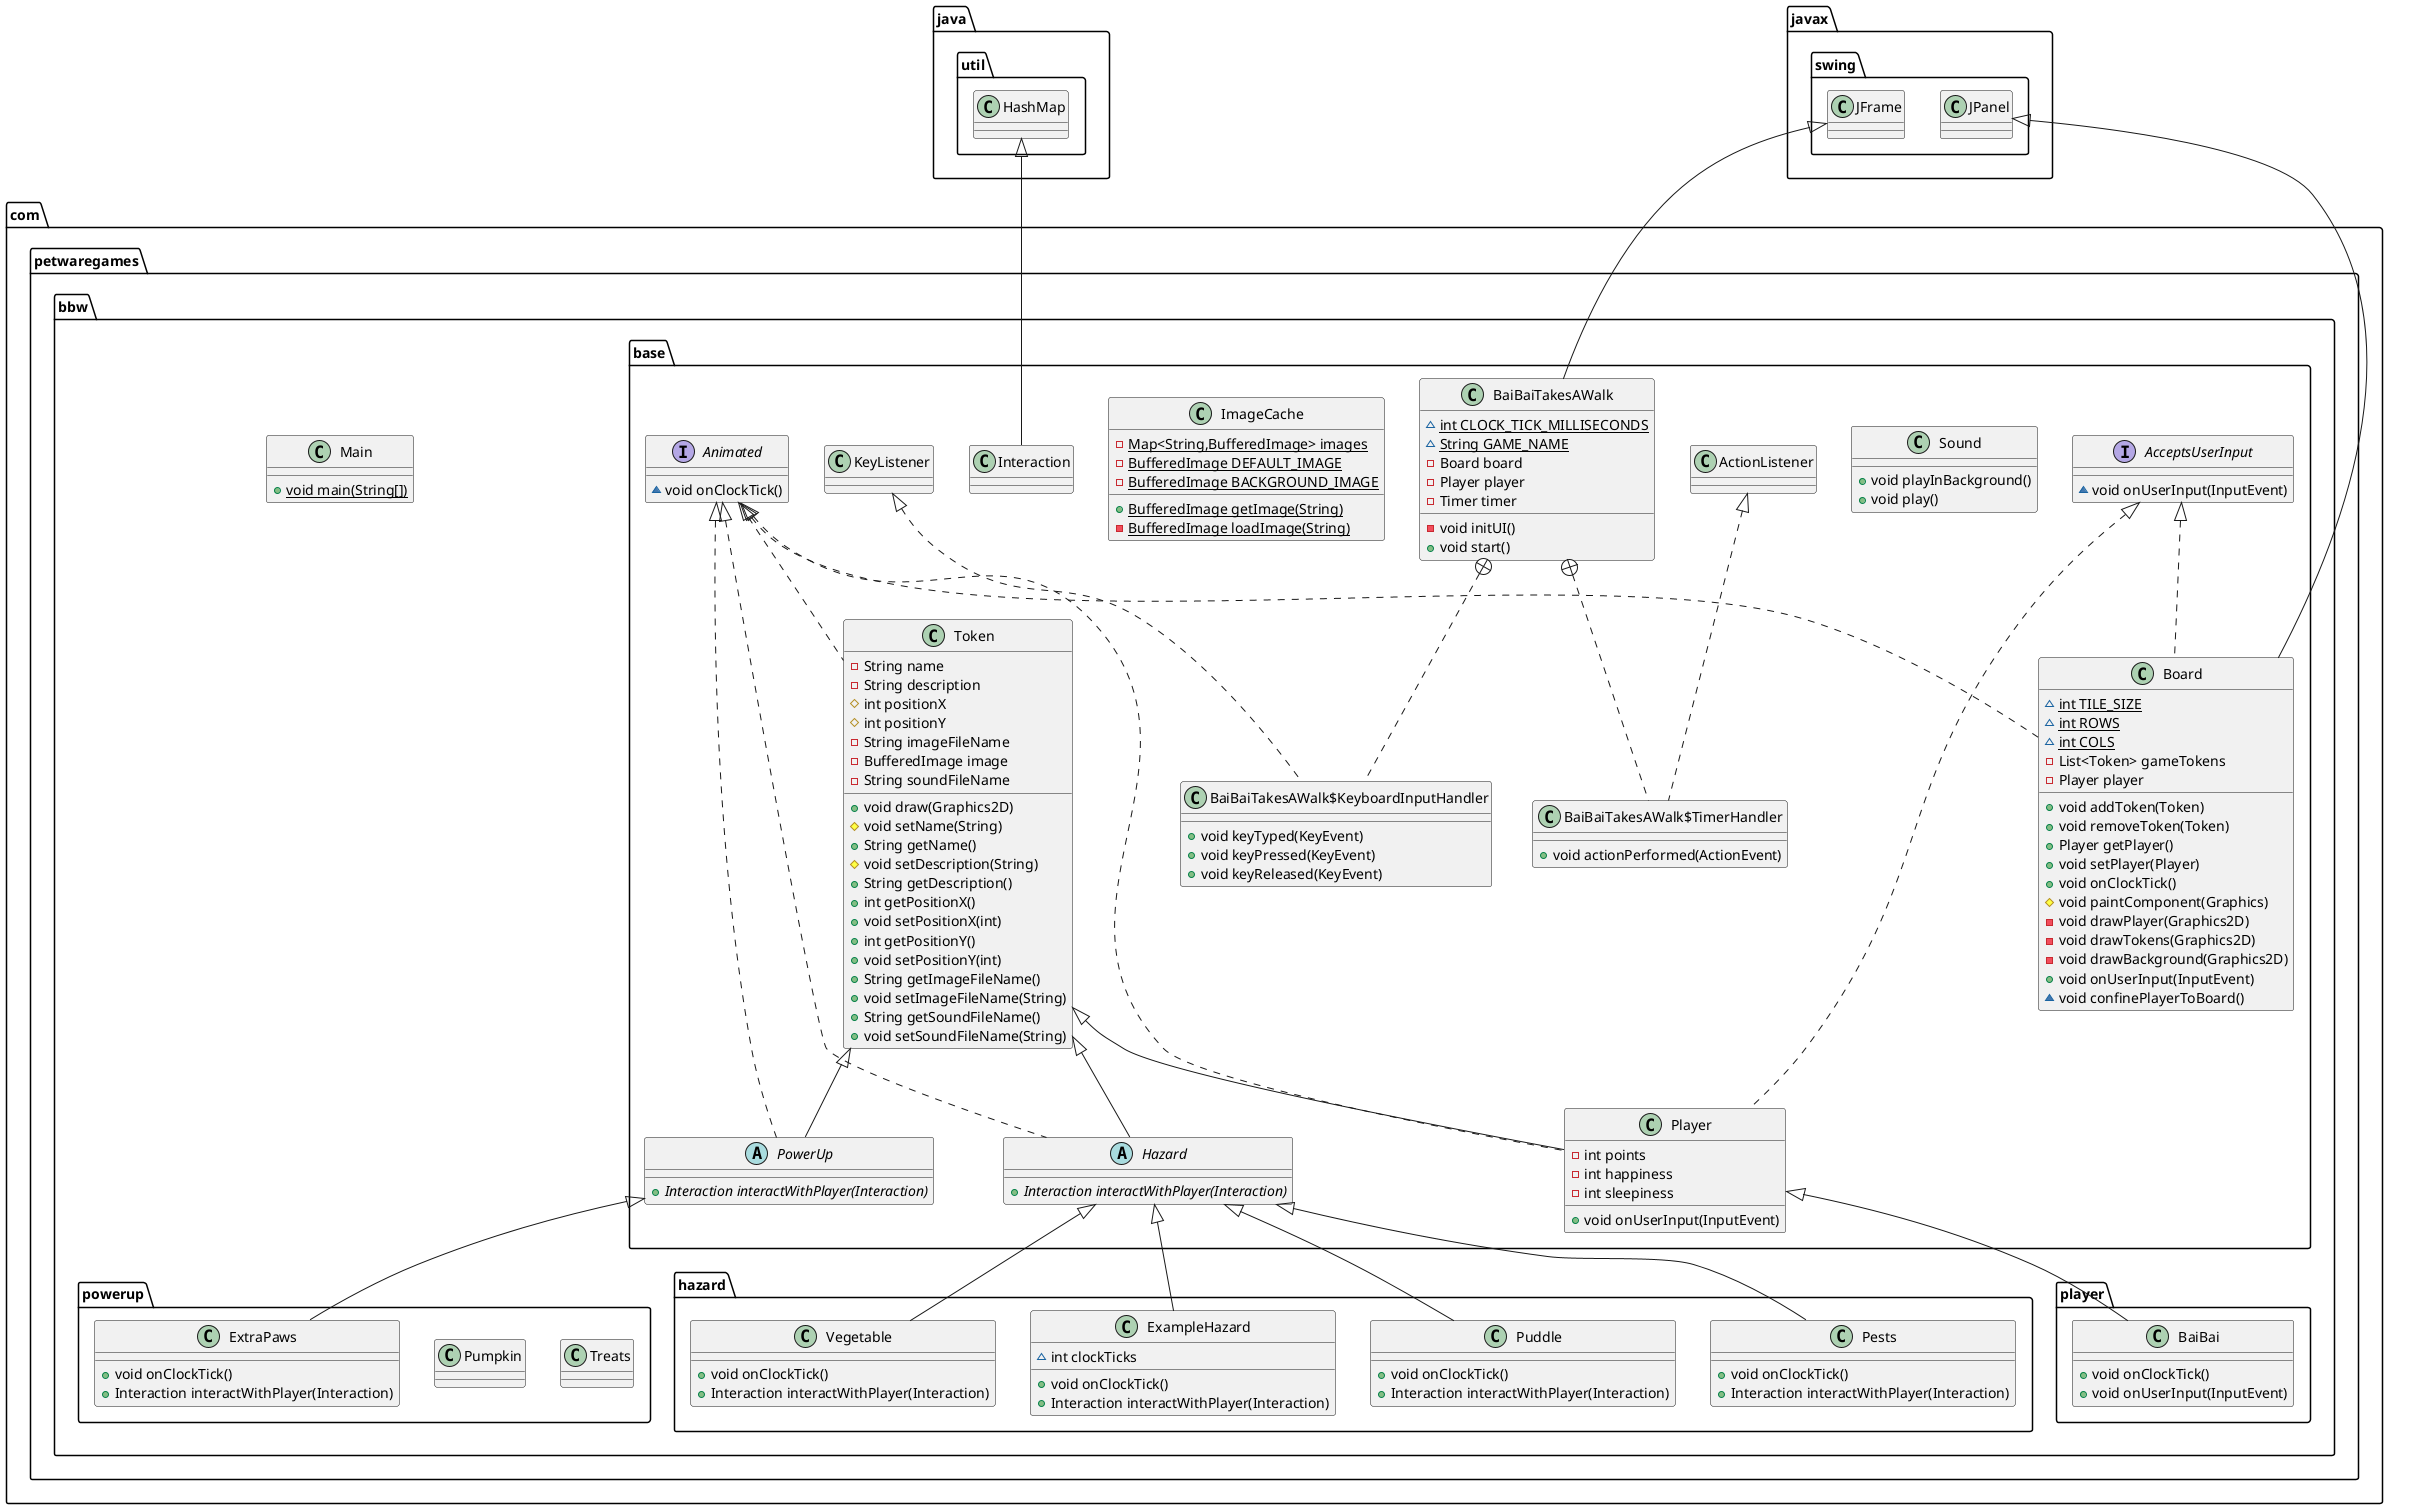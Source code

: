 @startuml
class com.petwaregames.bbw.hazard.Pests {
+ void onClockTick()
+ Interaction interactWithPlayer(Interaction)
}
class com.petwaregames.bbw.base.Interaction {
}
class com.petwaregames.bbw.base.Token {
- String name
- String description
# int positionX
# int positionY
- String imageFileName
- BufferedImage image
- String soundFileName
+ void draw(Graphics2D)
# void setName(String)
+ String getName()
# void setDescription(String)
+ String getDescription()
+ int getPositionX()
+ void setPositionX(int)
+ int getPositionY()
+ void setPositionY(int)
+ String getImageFileName()
+ void setImageFileName(String)
+ String getSoundFileName()
+ void setSoundFileName(String)
}
class com.petwaregames.bbw.base.Sound {
+ void playInBackground()
+ void play()
}
class com.petwaregames.bbw.powerup.Treats {
}
class com.petwaregames.bbw.hazard.Puddle {
+ void onClockTick()
+ Interaction interactWithPlayer(Interaction)
}
class com.petwaregames.bbw.base.BaiBaiTakesAWalk {
~ {static} int CLOCK_TICK_MILLISECONDS
~ {static} String GAME_NAME
- Board board
- Player player
- Timer timer
- void initUI()
+ void start()
}
class com.petwaregames.bbw.base.BaiBaiTakesAWalk$TimerHandler {
+ void actionPerformed(ActionEvent)
}
class com.petwaregames.bbw.base.BaiBaiTakesAWalk$KeyboardInputHandler {
+ void keyTyped(KeyEvent)
+ void keyPressed(KeyEvent)
+ void keyReleased(KeyEvent)
}
class com.petwaregames.bbw.base.Board {
~ {static} int TILE_SIZE
~ {static} int ROWS
~ {static} int COLS
- List<Token> gameTokens
- Player player
+ void addToken(Token)
+ void removeToken(Token)
+ Player getPlayer()
+ void setPlayer(Player)
+ void onClockTick()
# void paintComponent(Graphics)
- void drawPlayer(Graphics2D)
- void drawTokens(Graphics2D)
- void drawBackground(Graphics2D)
+ void onUserInput(InputEvent)
~ void confinePlayerToBoard()
}
class com.petwaregames.bbw.powerup.Pumpkin {
}
interface com.petwaregames.bbw.base.AcceptsUserInput {
~ void onUserInput(InputEvent)
}
class com.petwaregames.bbw.player.BaiBai {
+ void onClockTick()
+ void onUserInput(InputEvent)
}
class com.petwaregames.bbw.powerup.ExtraPaws {
+ void onClockTick()
+ Interaction interactWithPlayer(Interaction)
}
abstract class com.petwaregames.bbw.base.PowerUp {
+ {abstract}Interaction interactWithPlayer(Interaction)
}
class com.petwaregames.bbw.hazard.ExampleHazard {
~ int clockTicks
+ void onClockTick()
+ Interaction interactWithPlayer(Interaction)
}
class com.petwaregames.bbw.Main {
+ {static} void main(String[])
}
abstract class com.petwaregames.bbw.base.Hazard {
+ {abstract}Interaction interactWithPlayer(Interaction)
}
class com.petwaregames.bbw.base.Player {
- int points
- int happiness
- int sleepiness
+ void onUserInput(InputEvent)
}
class com.petwaregames.bbw.base.ImageCache {
- {static} Map<String,BufferedImage> images
- {static} BufferedImage DEFAULT_IMAGE
- {static} BufferedImage BACKGROUND_IMAGE
+ {static} BufferedImage getImage(String)
- {static} BufferedImage loadImage(String)
}
class com.petwaregames.bbw.hazard.Vegetable {
+ void onClockTick()
+ Interaction interactWithPlayer(Interaction)
}
interface com.petwaregames.bbw.base.Animated {
~ void onClockTick()
}


com.petwaregames.bbw.base.Hazard <|-- com.petwaregames.bbw.hazard.Pests
java.util.HashMap <|-- com.petwaregames.bbw.base.Interaction
com.petwaregames.bbw.base.Animated <|.. com.petwaregames.bbw.base.Token
com.petwaregames.bbw.base.Hazard <|-- com.petwaregames.bbw.hazard.Puddle
javax.swing.JFrame <|-- com.petwaregames.bbw.base.BaiBaiTakesAWalk
com.petwaregames.bbw.base.BaiBaiTakesAWalk +.. com.petwaregames.bbw.base.BaiBaiTakesAWalk$TimerHandler
com.petwaregames.bbw.base.ActionListener <|.. com.petwaregames.bbw.base.BaiBaiTakesAWalk$TimerHandler
com.petwaregames.bbw.base.BaiBaiTakesAWalk +.. com.petwaregames.bbw.base.BaiBaiTakesAWalk$KeyboardInputHandler
com.petwaregames.bbw.base.KeyListener <|.. com.petwaregames.bbw.base.BaiBaiTakesAWalk$KeyboardInputHandler
com.petwaregames.bbw.base.Animated <|.. com.petwaregames.bbw.base.Board
com.petwaregames.bbw.base.AcceptsUserInput <|.. com.petwaregames.bbw.base.Board
javax.swing.JPanel <|-- com.petwaregames.bbw.base.Board
com.petwaregames.bbw.base.Player <|-- com.petwaregames.bbw.player.BaiBai
com.petwaregames.bbw.base.PowerUp <|-- com.petwaregames.bbw.powerup.ExtraPaws
com.petwaregames.bbw.base.Animated <|.. com.petwaregames.bbw.base.PowerUp
com.petwaregames.bbw.base.Token <|-- com.petwaregames.bbw.base.PowerUp
com.petwaregames.bbw.base.Hazard <|-- com.petwaregames.bbw.hazard.ExampleHazard
com.petwaregames.bbw.base.Animated <|.. com.petwaregames.bbw.base.Hazard
com.petwaregames.bbw.base.Token <|-- com.petwaregames.bbw.base.Hazard
com.petwaregames.bbw.base.Animated <|.. com.petwaregames.bbw.base.Player
com.petwaregames.bbw.base.AcceptsUserInput <|.. com.petwaregames.bbw.base.Player
com.petwaregames.bbw.base.Token <|-- com.petwaregames.bbw.base.Player
com.petwaregames.bbw.base.Hazard <|-- com.petwaregames.bbw.hazard.Vegetable
@enduml